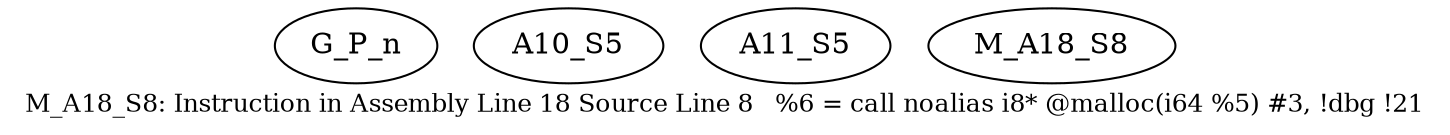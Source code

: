 digraph{
	node [ ]
	edge [ ]
	G_P_n [ ]
	A10_S5 [ ]
	A11_S5 [ ]
	M_A18_S8 [ ]
	label = "M_A18_S8: Instruction in Assembly Line 18 Source Line 8	%6 = call noalias i8* @malloc(i64 %5) #3, !dbg !21"	fontsize = "12"
}